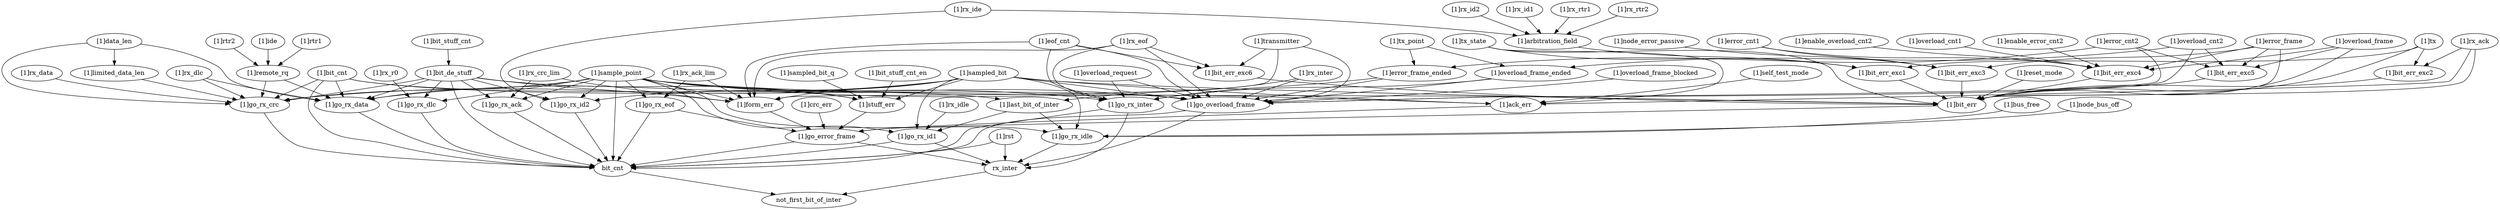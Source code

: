 strict digraph "" {
	"[1]limited_data_len"	 [complexity=24,
		importance=0.0179993392744,
		rank=0.000749972469767];
	"[1]go_rx_crc"	 [complexity=13,
		importance=0.0163216544348,
		rank=0.0012555118796];
	"[1]limited_data_len" -> "[1]go_rx_crc";
	"[1]go_rx_ack"	 [complexity=13,
		importance=0.0147587533062,
		rank=0.00113528871586];
	bit_cnt	 [complexity=3,
		importance=0.00646243416141,
		rank=0.00215414472047];
	"[1]go_rx_ack" -> bit_cnt;
	"[1]rx_inter"	 [complexity=15,
		importance=0.0143887444529,
		rank=0.000959249630193];
	"[1]go_overload_frame"	 [complexity=7,
		importance=0.0129557754923,
		rank=0.00185082507033];
	"[1]rx_inter" -> "[1]go_overload_frame";
	"[1]last_bit_of_inter"	 [complexity=12,
		importance=0.012218955436,
		rank=0.00101824628633];
	"[1]rx_inter" -> "[1]last_bit_of_inter";
	"[1]bit_cnt"	 [complexity=15,
		importance=0.0167250194574,
		rank=0.00111500129716];
	"[1]go_rx_data"	 [complexity=13,
		importance=0.0154152853278,
		rank=0.00118579117906];
	"[1]bit_cnt" -> "[1]go_rx_data";
	"[1]bit_cnt" -> "[1]go_overload_frame";
	"[1]bit_cnt" -> bit_cnt;
	"[1]bit_cnt" -> "[1]go_rx_crc";
	"[1]bit_cnt" -> "[1]last_bit_of_inter";
	"[1]bit_err_exc5"	 [complexity=29,
		importance=0.0232046803222,
		rank=0.00080016139042];
	"[1]bit_err"	 [complexity=14,
		importance=0.0209262556141,
		rank=0.00149473254387];
	"[1]bit_err_exc5" -> "[1]bit_err";
	"[1]bit_err_exc6"	 [complexity=29,
		importance=0.022958516641,
		rank=0.00079167298762];
	"[1]bit_err_exc6" -> "[1]bit_err";
	"[1]bit_err_exc1"	 [complexity=29,
		importance=0.0236440604522,
		rank=0.000815312429387];
	"[1]bit_err_exc1" -> "[1]bit_err";
	"[1]go_rx_data" -> bit_cnt;
	"[1]bit_err_exc3"	 [complexity=29,
		importance=0.0228294143309,
		rank=0.000787221183823];
	"[1]bit_err_exc3" -> "[1]bit_err";
	"[1]overload_cnt1"	 [complexity=36,
		importance=0.0255829346583,
		rank=0.00071063707384];
	"[1]bit_err_exc4"	 [complexity=29,
		importance=0.0232761987744,
		rank=0.000802627543945];
	"[1]overload_cnt1" -> "[1]bit_err_exc4";
	"[1]go_rx_inter"	 [complexity=4,
		importance=0.00639290464834,
		rank=0.00159822616209];
	"[1]go_rx_inter" -> bit_cnt;
	rx_inter	 [complexity=3,
		importance=0.00412615915686,
		rank=0.00137538638562];
	"[1]go_rx_inter" -> rx_inter;
	"[1]rx_idle"	 [complexity=12,
		importance=0.0121232305081,
		rank=0.00101026920901];
	"[1]go_rx_id1"	 [complexity=7,
		importance=0.010262585296,
		rank=0.00146608361372];
	"[1]rx_idle" -> "[1]go_rx_id1";
	"[1]overload_cnt2"	 [complexity=34,
		importance=0.025791477788,
		rank=0.000758572876118];
	"[1]overload_cnt2" -> "[1]bit_err_exc5";
	"[1]overload_cnt2" -> "[1]go_overload_frame";
	"[1]overload_frame_ended"	 [complexity=25,
		importance=0.0149182998384,
		rank=0.000596731993536];
	"[1]overload_cnt2" -> "[1]overload_frame_ended";
	"[1]bit_de_stuff"	 [complexity=20,
		importance=0.0154949556315,
		rank=0.000774747781573];
	"[1]bit_de_stuff" -> "[1]go_rx_ack";
	"[1]bit_de_stuff" -> "[1]go_rx_data";
	"[1]go_rx_id2"	 [complexity=13,
		importance=0.0148052533175,
		rank=0.00113886563981];
	"[1]bit_de_stuff" -> "[1]go_rx_id2";
	"[1]bit_de_stuff" -> bit_cnt;
	"[1]bit_de_stuff" -> "[1]go_rx_crc";
	"[1]go_rx_dlc"	 [complexity=13,
		importance=0.0149279557516,
		rank=0.00114830428859];
	"[1]bit_de_stuff" -> "[1]go_rx_dlc";
	"[1]form_err"	 [complexity=14,
		importance=0.0139202640015,
		rank=0.000994304571538];
	"[1]bit_de_stuff" -> "[1]form_err";
	"[1]stuff_err"	 [complexity=14,
		importance=0.0134298717312,
		rank=0.000959276552228];
	"[1]bit_de_stuff" -> "[1]stuff_err";
	not_first_bit_of_inter	 [complexity=0,
		importance=0.00195637013999,
		rank=0.0];
	"[1]rx_rtr2"	 [complexity=39,
		importance=0.0290287816188,
		rank=0.000744327733816];
	"[1]arbitration_field"	 [complexity=33,
		importance=0.0264492546233,
		rank=0.000801492564343];
	"[1]rx_rtr2" -> "[1]arbitration_field";
	"[1]ide"	 [complexity=26,
		importance=0.0194082280168,
		rank=0.00074647030834];
	"[1]remote_rq"	 [complexity=21,
		importance=0.0175218184193,
		rank=0.000834372305683];
	"[1]ide" -> "[1]remote_rq";
	"[1]error_frame"	 [complexity=34,
		importance=0.0251642151483,
		rank=0.000740123974949];
	"[1]error_frame" -> "[1]bit_err_exc5";
	"[1]error_frame" -> "[1]bit_err_exc3";
	"[1]error_frame" -> "[1]bit_err";
	"[1]error_frame" -> "[1]bit_err_exc4";
	"[1]go_overload_frame" -> bit_cnt;
	"[1]go_overload_frame" -> rx_inter;
	"[1]go_rx_id1" -> bit_cnt;
	"[1]go_rx_id1" -> rx_inter;
	"[1]go_rx_id2" -> bit_cnt;
	"[1]rx_ack_lim"	 [complexity=28,
		importance=0.0159585933115,
		rank=0.000569949761124];
	"[1]rx_ack_lim" -> "[1]form_err";
	"[1]go_rx_eof"	 [complexity=14,
		importance=0.0132017141726,
		rank=0.000942979583759];
	"[1]rx_ack_lim" -> "[1]go_rx_eof";
	"[1]rst"	 [complexity=4,
		importance=0.0139569410669,
		rank=0.00348923526673];
	"[1]rst" -> bit_cnt;
	"[1]rst" -> rx_inter;
	"[1]self_test_mode"	 [complexity=20,
		importance=0.0156201373873,
		rank=0.000781006869366];
	"[1]ack_err"	 [complexity=14,
		importance=0.014041673791,
		rank=0.00100297669935];
	"[1]self_test_mode" -> "[1]ack_err";
	"[1]overload_frame"	 [complexity=34,
		importance=0.0250567706635,
		rank=0.000736963843044];
	"[1]overload_frame" -> "[1]bit_err_exc5";
	"[1]overload_frame" -> "[1]bit_err";
	"[1]overload_frame" -> "[1]bit_err_exc4";
	"[1]rx_id2"	 [complexity=39,
		importance=0.0289154182023,
		rank=0.000741420979546];
	"[1]rx_id2" -> "[1]arbitration_field";
	bit_cnt -> not_first_bit_of_inter;
	"[1]node_error_passive"	 [complexity=33,
		importance=0.0272897472282,
		rank=0.000826962037217];
	"[1]node_error_passive" -> "[1]bit_err_exc3";
	"[1]enable_error_cnt2"	 [complexity=36,
		importance=0.0253944839079,
		rank=0.000705402330776];
	"[1]enable_error_cnt2" -> "[1]bit_err_exc4";
	"[1]tx_state"	 [complexity=33,
		importance=0.0260413102286,
		rank=0.000789130612987];
	"[1]tx_state" -> "[1]bit_err_exc1";
	"[1]tx_state" -> "[1]bit_err";
	"[1]tx_state" -> "[1]ack_err";
	"[1]go_error_frame"	 [complexity=7,
		importance=0.0114419553149,
		rank=0.00163456504499];
	"[1]bit_err" -> "[1]go_error_frame";
	"[1]ack_err" -> "[1]go_error_frame";
	"[1]bus_free"	 [complexity=13,
		importance=0.0135109087892,
		rank=0.0010393006761];
	"[1]go_rx_idle"	 [complexity=7,
		importance=0.0105013776632,
		rank=0.00150019680902];
	"[1]bus_free" -> "[1]go_rx_idle";
	"[1]go_rx_idle" -> rx_inter;
	"[1]remote_rq" -> "[1]go_rx_data";
	"[1]remote_rq" -> "[1]go_rx_crc";
	"[1]go_rx_crc" -> bit_cnt;
	"[1]rx_dlc"	 [complexity=21,
		importance=0.0181608326402,
		rank=0.000864801554294];
	"[1]rx_dlc" -> "[1]go_rx_data";
	"[1]rx_dlc" -> "[1]go_rx_crc";
	"[1]go_rx_dlc" -> bit_cnt;
	"[1]rtr1"	 [complexity=26,
		importance=0.0195047712942,
		rank=0.000750183511313];
	"[1]rtr1" -> "[1]remote_rq";
	"[1]sampled_bit_q"	 [complexity=20,
		importance=0.0150083353276,
		rank=0.000750416766378];
	"[1]sampled_bit_q" -> "[1]stuff_err";
	"[1]node_bus_off"	 [complexity=13,
		importance=0.0149614474563,
		rank=0.00115088057356];
	"[1]node_bus_off" -> "[1]go_rx_idle";
	"[1]rx_eof"	 [complexity=33,
		importance=0.0250188576498,
		rank=0.000758147201508];
	"[1]rx_eof" -> "[1]bit_err_exc6";
	"[1]rx_eof" -> "[1]go_rx_inter";
	"[1]rx_eof" -> "[1]go_overload_frame";
	"[1]rx_eof" -> "[1]form_err";
	"[1]bit_err_exc4" -> "[1]bit_err";
	"[1]reset_mode"	 [complexity=29,
		importance=0.0225047192105,
		rank=0.000776024800362];
	"[1]reset_mode" -> "[1]bit_err";
	"[1]rx_ack"	 [complexity=32,
		importance=0.0253419081959,
		rank=0.000791934631121];
	"[1]rx_ack" -> "[1]bit_err";
	"[1]rx_ack" -> "[1]ack_err";
	"[1]bit_err_exc2"	 [complexity=29,
		importance=0.0233433928684,
		rank=0.000804944581669];
	"[1]rx_ack" -> "[1]bit_err_exc2";
	"[1]tx"	 [complexity=33,
		importance=0.0350705260495,
		rank=0.00106274321362];
	"[1]tx" -> "[1]bit_err_exc1";
	"[1]tx" -> "[1]bit_err";
	"[1]tx" -> "[1]bit_err_exc2";
	"[1]rx_crc_lim"	 [complexity=28,
		importance=0.0159629764926,
		rank=0.000570106303309];
	"[1]rx_crc_lim" -> "[1]go_rx_ack";
	"[1]rx_crc_lim" -> "[1]form_err";
	"[1]error_cnt1"	 [complexity=36,
		importance=0.0253336150912,
		rank=0.00070371153031];
	"[1]error_cnt1" -> "[1]bit_err_exc3";
	"[1]error_cnt1" -> "[1]bit_err_exc4";
	"[1]rx_id1"	 [complexity=39,
		importance=0.0288101786752,
		rank=0.000738722530133];
	"[1]rx_id1" -> "[1]arbitration_field";
	"[1]bit_stuff_cnt_en"	 [complexity=20,
		importance=0.0159455504578,
		rank=0.000797277522891];
	"[1]bit_stuff_cnt_en" -> "[1]stuff_err";
	"[1]rx_rtr1"	 [complexity=39,
		importance=0.0290616378313,
		rank=0.000745170200803];
	"[1]rx_rtr1" -> "[1]arbitration_field";
	"[1]transmitter"	 [complexity=33,
		importance=0.0256338809842,
		rank=0.000776784272247];
	"[1]transmitter" -> "[1]bit_err_exc6";
	"[1]transmitter" -> "[1]go_overload_frame";
	"[1]transmitter" -> "[1]form_err";
	"[1]tx_point"	 [complexity=28,
		importance=0.0164967634348,
		rank=0.00058917012267];
	"[1]tx_point" -> "[1]overload_frame_ended";
	"[1]error_frame_ended"	 [complexity=25,
		importance=0.0148807987199,
		rank=0.000595231948797];
	"[1]tx_point" -> "[1]error_frame_ended";
	"[1]overload_request"	 [complexity=25,
		importance=0.0145342390887,
		rank=0.000581369563548];
	"[1]overload_request" -> "[1]go_rx_inter";
	"[1]overload_request" -> "[1]go_overload_frame";
	"[1]last_bit_of_inter" -> "[1]go_rx_id1";
	"[1]last_bit_of_inter" -> "[1]go_rx_idle";
	"[1]sampled_bit"	 [complexity=12,
		importance=0.0118410488924,
		rank=0.000986754074367];
	"[1]sampled_bit" -> "[1]go_rx_data";
	"[1]sampled_bit" -> "[1]go_overload_frame";
	"[1]sampled_bit" -> "[1]go_rx_id1";
	"[1]sampled_bit" -> "[1]go_rx_id2";
	"[1]sampled_bit" -> "[1]bit_err";
	"[1]sampled_bit" -> "[1]ack_err";
	"[1]sampled_bit" -> "[1]go_rx_idle";
	"[1]sampled_bit" -> "[1]go_rx_crc";
	"[1]sampled_bit" -> "[1]form_err";
	"[1]sampled_bit" -> "[1]stuff_err";
	"[1]overload_frame_ended" -> "[1]go_rx_inter";
	"[1]overload_frame_ended" -> "[1]go_overload_frame";
	"[1]sample_point"	 [complexity=12,
		importance=0.0118410488924,
		rank=0.000986754074367];
	"[1]sample_point" -> "[1]go_rx_ack";
	"[1]sample_point" -> "[1]go_rx_data";
	"[1]sample_point" -> "[1]go_rx_inter";
	"[1]sample_point" -> "[1]go_overload_frame";
	"[1]sample_point" -> "[1]go_rx_id1";
	"[1]sample_point" -> "[1]go_rx_id2";
	"[1]sample_point" -> bit_cnt;
	"[1]sample_point" -> "[1]bit_err";
	"[1]sample_point" -> "[1]ack_err";
	"[1]sample_point" -> "[1]go_rx_idle";
	"[1]sample_point" -> "[1]go_rx_crc";
	"[1]sample_point" -> "[1]go_rx_dlc";
	"[1]sample_point" -> "[1]form_err";
	"[1]sample_point" -> "[1]stuff_err";
	"[1]sample_point" -> "[1]go_rx_eof";
	"[1]crc_err"	 [complexity=14,
		importance=0.0143108459952,
		rank=0.00102220328537];
	"[1]crc_err" -> "[1]go_error_frame";
	rx_inter -> not_first_bit_of_inter;
	"[1]data_len"	 [complexity=21,
		importance=0.0173997133774,
		rank=0.000828557779876];
	"[1]data_len" -> "[1]limited_data_len";
	"[1]data_len" -> "[1]go_rx_data";
	"[1]data_len" -> "[1]go_rx_crc";
	"[1]form_err" -> "[1]go_error_frame";
	"[1]rtr2"	 [complexity=26,
		importance=0.0194361769335,
		rank=0.000747545266673];
	"[1]rtr2" -> "[1]remote_rq";
	"[1]go_error_frame" -> bit_cnt;
	"[1]go_error_frame" -> rx_inter;
	"[1]rx_r0"	 [complexity=17,
		importance=0.0171688213906,
		rank=0.00100993067004];
	"[1]rx_r0" -> "[1]go_rx_dlc";
	"[1]overload_frame_blocked"	 [complexity=25,
		importance=0.0156223932667,
		rank=0.000624895730668];
	"[1]overload_frame_blocked" -> "[1]go_overload_frame";
	"[1]rx_data"	 [complexity=24,
		importance=0.0186178509972,
		rank=0.000775743791549];
	"[1]rx_data" -> "[1]go_rx_crc";
	"[1]bit_stuff_cnt"	 [complexity=22,
		importance=0.0203606908901,
		rank=0.000925485949548];
	"[1]bit_stuff_cnt" -> "[1]bit_de_stuff";
	"[1]eof_cnt"	 [complexity=33,
		importance=0.0252533392198,
		rank=0.000765252703632];
	"[1]eof_cnt" -> "[1]bit_err_exc6";
	"[1]eof_cnt" -> "[1]go_rx_inter";
	"[1]eof_cnt" -> "[1]go_overload_frame";
	"[1]eof_cnt" -> "[1]form_err";
	"[1]error_cnt2"	 [complexity=34,
		importance=0.0254915143479,
		rank=0.000749750421998];
	"[1]error_cnt2" -> "[1]bit_err_exc5";
	"[1]error_cnt2" -> "[1]go_overload_frame";
	"[1]error_cnt2" -> "[1]error_frame_ended";
	"[1]enable_overload_cnt2"	 [complexity=36,
		importance=0.0262714525092,
		rank=0.000729762569699];
	"[1]enable_overload_cnt2" -> "[1]bit_err_exc4";
	"[1]stuff_err" -> "[1]go_error_frame";
	"[1]bit_err_exc2" -> "[1]bit_err";
	"[1]error_frame_ended" -> "[1]go_rx_inter";
	"[1]error_frame_ended" -> "[1]go_overload_frame";
	"[1]go_rx_eof" -> bit_cnt;
	"[1]go_rx_eof" -> "[1]go_error_frame";
	"[1]arbitration_field" -> "[1]bit_err_exc1";
	"[1]rx_ide"	 [complexity=39,
		importance=0.0292093035498,
		rank=0.000748956501278];
	"[1]rx_ide" -> "[1]go_rx_id2";
	"[1]rx_ide" -> "[1]arbitration_field";
}
